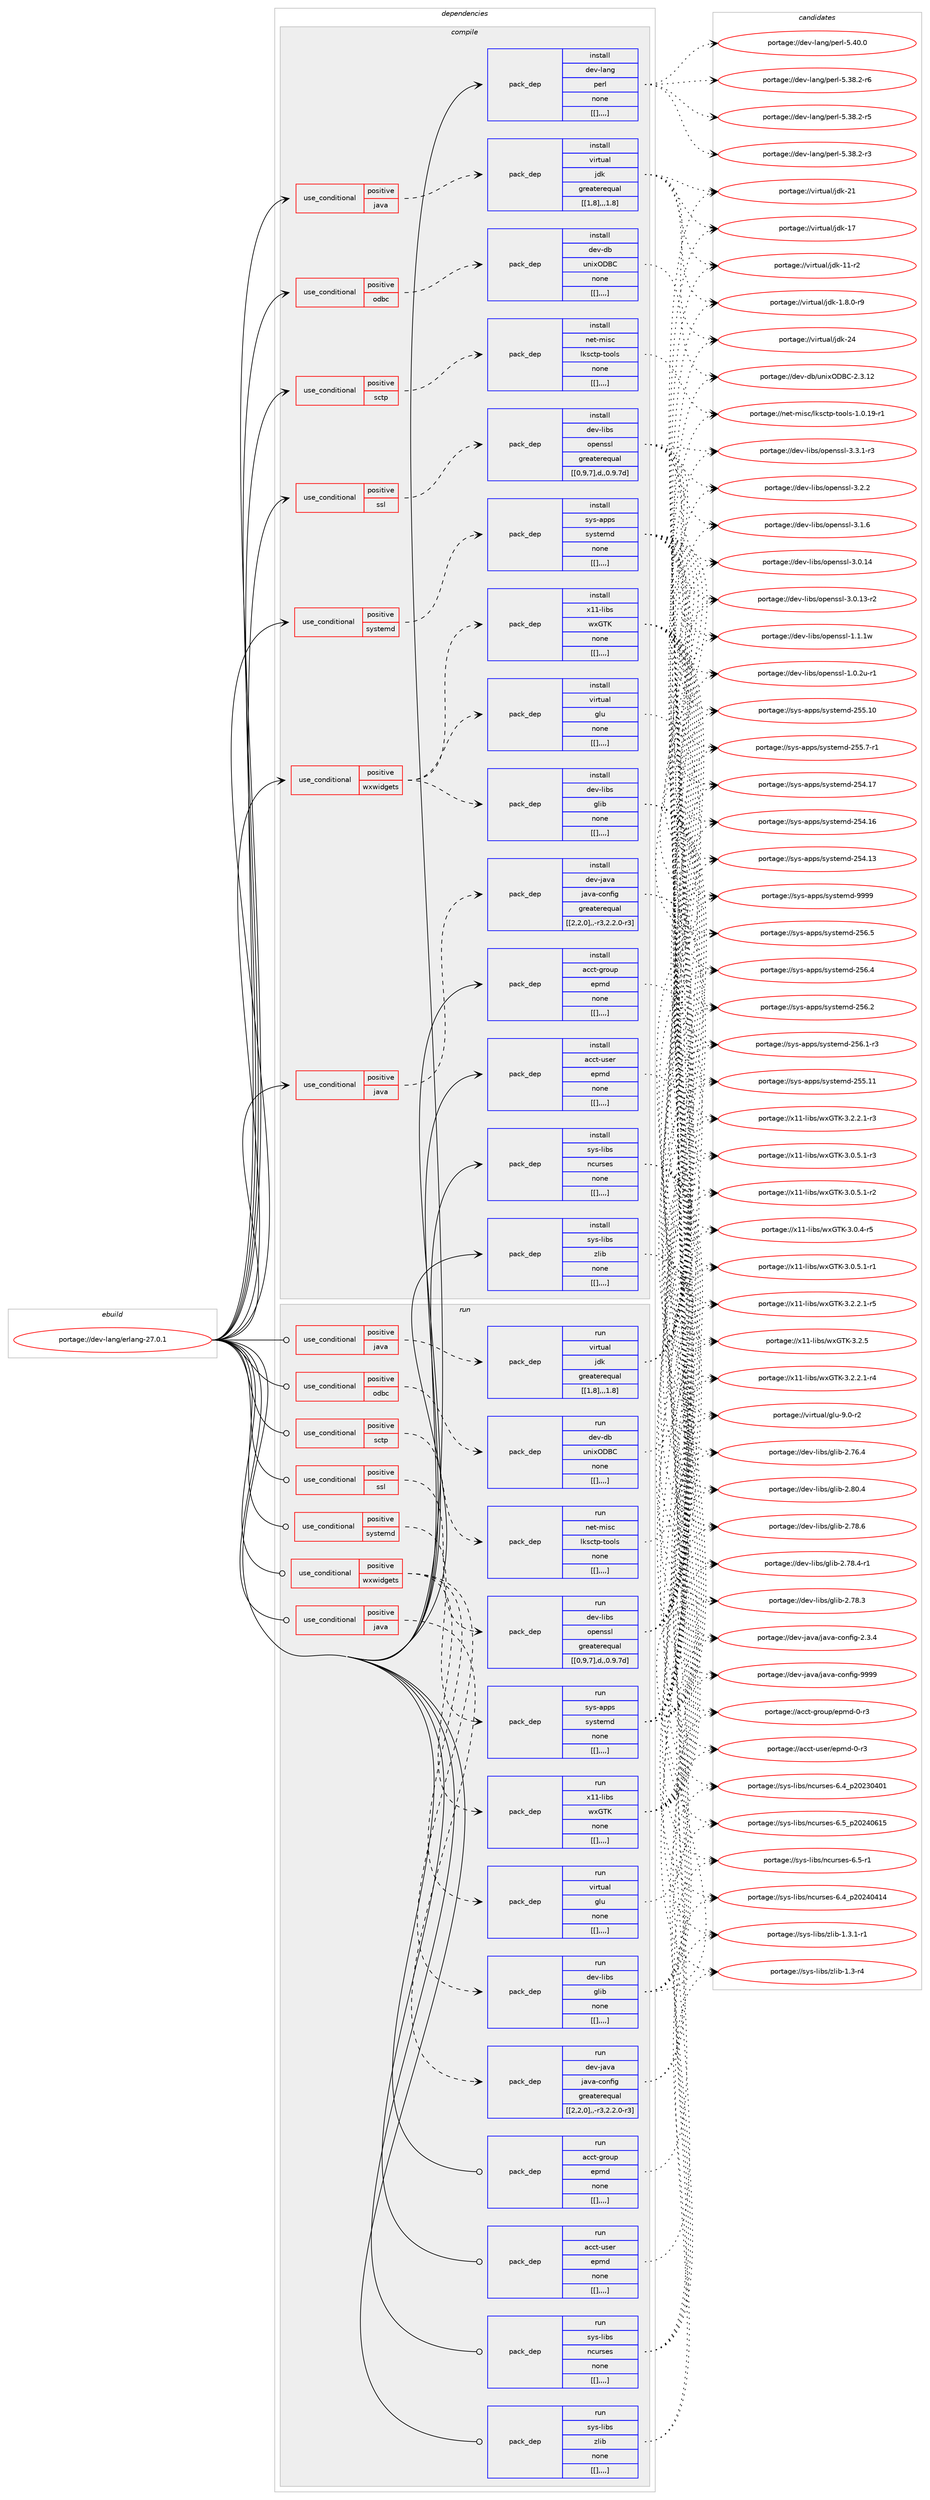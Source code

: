 digraph prolog {

# *************
# Graph options
# *************

newrank=true;
concentrate=true;
compound=true;
graph [rankdir=LR,fontname=Helvetica,fontsize=10,ranksep=1.5];#, ranksep=2.5, nodesep=0.2];
edge  [arrowhead=vee];
node  [fontname=Helvetica,fontsize=10];

# **********
# The ebuild
# **********

subgraph cluster_leftcol {
color=gray;
label=<<i>ebuild</i>>;
id [label="portage://dev-lang/erlang-27.0.1", color=red, width=4, href="../dev-lang/erlang-27.0.1.svg"];
}

# ****************
# The dependencies
# ****************

subgraph cluster_midcol {
color=gray;
label=<<i>dependencies</i>>;
subgraph cluster_compile {
fillcolor="#eeeeee";
style=filled;
label=<<i>compile</i>>;
subgraph cond23158 {
dependency99036 [label=<<TABLE BORDER="0" CELLBORDER="1" CELLSPACING="0" CELLPADDING="4"><TR><TD ROWSPAN="3" CELLPADDING="10">use_conditional</TD></TR><TR><TD>positive</TD></TR><TR><TD>java</TD></TR></TABLE>>, shape=none, color=red];
subgraph pack74820 {
dependency99037 [label=<<TABLE BORDER="0" CELLBORDER="1" CELLSPACING="0" CELLPADDING="4" WIDTH="220"><TR><TD ROWSPAN="6" CELLPADDING="30">pack_dep</TD></TR><TR><TD WIDTH="110">install</TD></TR><TR><TD>dev-java</TD></TR><TR><TD>java-config</TD></TR><TR><TD>greaterequal</TD></TR><TR><TD>[[2,2,0],,-r3,2.2.0-r3]</TD></TR></TABLE>>, shape=none, color=blue];
}
dependency99036:e -> dependency99037:w [weight=20,style="dashed",arrowhead="vee"];
}
id:e -> dependency99036:w [weight=20,style="solid",arrowhead="vee"];
subgraph cond23159 {
dependency99038 [label=<<TABLE BORDER="0" CELLBORDER="1" CELLSPACING="0" CELLPADDING="4"><TR><TD ROWSPAN="3" CELLPADDING="10">use_conditional</TD></TR><TR><TD>positive</TD></TR><TR><TD>java</TD></TR></TABLE>>, shape=none, color=red];
subgraph pack74821 {
dependency99039 [label=<<TABLE BORDER="0" CELLBORDER="1" CELLSPACING="0" CELLPADDING="4" WIDTH="220"><TR><TD ROWSPAN="6" CELLPADDING="30">pack_dep</TD></TR><TR><TD WIDTH="110">install</TD></TR><TR><TD>virtual</TD></TR><TR><TD>jdk</TD></TR><TR><TD>greaterequal</TD></TR><TR><TD>[[1,8],,,1.8]</TD></TR></TABLE>>, shape=none, color=blue];
}
dependency99038:e -> dependency99039:w [weight=20,style="dashed",arrowhead="vee"];
}
id:e -> dependency99038:w [weight=20,style="solid",arrowhead="vee"];
subgraph cond23160 {
dependency99040 [label=<<TABLE BORDER="0" CELLBORDER="1" CELLSPACING="0" CELLPADDING="4"><TR><TD ROWSPAN="3" CELLPADDING="10">use_conditional</TD></TR><TR><TD>positive</TD></TR><TR><TD>odbc</TD></TR></TABLE>>, shape=none, color=red];
subgraph pack74822 {
dependency99041 [label=<<TABLE BORDER="0" CELLBORDER="1" CELLSPACING="0" CELLPADDING="4" WIDTH="220"><TR><TD ROWSPAN="6" CELLPADDING="30">pack_dep</TD></TR><TR><TD WIDTH="110">install</TD></TR><TR><TD>dev-db</TD></TR><TR><TD>unixODBC</TD></TR><TR><TD>none</TD></TR><TR><TD>[[],,,,]</TD></TR></TABLE>>, shape=none, color=blue];
}
dependency99040:e -> dependency99041:w [weight=20,style="dashed",arrowhead="vee"];
}
id:e -> dependency99040:w [weight=20,style="solid",arrowhead="vee"];
subgraph cond23161 {
dependency99042 [label=<<TABLE BORDER="0" CELLBORDER="1" CELLSPACING="0" CELLPADDING="4"><TR><TD ROWSPAN="3" CELLPADDING="10">use_conditional</TD></TR><TR><TD>positive</TD></TR><TR><TD>sctp</TD></TR></TABLE>>, shape=none, color=red];
subgraph pack74823 {
dependency99043 [label=<<TABLE BORDER="0" CELLBORDER="1" CELLSPACING="0" CELLPADDING="4" WIDTH="220"><TR><TD ROWSPAN="6" CELLPADDING="30">pack_dep</TD></TR><TR><TD WIDTH="110">install</TD></TR><TR><TD>net-misc</TD></TR><TR><TD>lksctp-tools</TD></TR><TR><TD>none</TD></TR><TR><TD>[[],,,,]</TD></TR></TABLE>>, shape=none, color=blue];
}
dependency99042:e -> dependency99043:w [weight=20,style="dashed",arrowhead="vee"];
}
id:e -> dependency99042:w [weight=20,style="solid",arrowhead="vee"];
subgraph cond23162 {
dependency99044 [label=<<TABLE BORDER="0" CELLBORDER="1" CELLSPACING="0" CELLPADDING="4"><TR><TD ROWSPAN="3" CELLPADDING="10">use_conditional</TD></TR><TR><TD>positive</TD></TR><TR><TD>ssl</TD></TR></TABLE>>, shape=none, color=red];
subgraph pack74824 {
dependency99045 [label=<<TABLE BORDER="0" CELLBORDER="1" CELLSPACING="0" CELLPADDING="4" WIDTH="220"><TR><TD ROWSPAN="6" CELLPADDING="30">pack_dep</TD></TR><TR><TD WIDTH="110">install</TD></TR><TR><TD>dev-libs</TD></TR><TR><TD>openssl</TD></TR><TR><TD>greaterequal</TD></TR><TR><TD>[[0,9,7],d,,0.9.7d]</TD></TR></TABLE>>, shape=none, color=blue];
}
dependency99044:e -> dependency99045:w [weight=20,style="dashed",arrowhead="vee"];
}
id:e -> dependency99044:w [weight=20,style="solid",arrowhead="vee"];
subgraph cond23163 {
dependency99046 [label=<<TABLE BORDER="0" CELLBORDER="1" CELLSPACING="0" CELLPADDING="4"><TR><TD ROWSPAN="3" CELLPADDING="10">use_conditional</TD></TR><TR><TD>positive</TD></TR><TR><TD>systemd</TD></TR></TABLE>>, shape=none, color=red];
subgraph pack74825 {
dependency99047 [label=<<TABLE BORDER="0" CELLBORDER="1" CELLSPACING="0" CELLPADDING="4" WIDTH="220"><TR><TD ROWSPAN="6" CELLPADDING="30">pack_dep</TD></TR><TR><TD WIDTH="110">install</TD></TR><TR><TD>sys-apps</TD></TR><TR><TD>systemd</TD></TR><TR><TD>none</TD></TR><TR><TD>[[],,,,]</TD></TR></TABLE>>, shape=none, color=blue];
}
dependency99046:e -> dependency99047:w [weight=20,style="dashed",arrowhead="vee"];
}
id:e -> dependency99046:w [weight=20,style="solid",arrowhead="vee"];
subgraph cond23164 {
dependency99048 [label=<<TABLE BORDER="0" CELLBORDER="1" CELLSPACING="0" CELLPADDING="4"><TR><TD ROWSPAN="3" CELLPADDING="10">use_conditional</TD></TR><TR><TD>positive</TD></TR><TR><TD>wxwidgets</TD></TR></TABLE>>, shape=none, color=red];
subgraph pack74826 {
dependency99049 [label=<<TABLE BORDER="0" CELLBORDER="1" CELLSPACING="0" CELLPADDING="4" WIDTH="220"><TR><TD ROWSPAN="6" CELLPADDING="30">pack_dep</TD></TR><TR><TD WIDTH="110">install</TD></TR><TR><TD>dev-libs</TD></TR><TR><TD>glib</TD></TR><TR><TD>none</TD></TR><TR><TD>[[],,,,]</TD></TR></TABLE>>, shape=none, color=blue];
}
dependency99048:e -> dependency99049:w [weight=20,style="dashed",arrowhead="vee"];
subgraph pack74827 {
dependency99050 [label=<<TABLE BORDER="0" CELLBORDER="1" CELLSPACING="0" CELLPADDING="4" WIDTH="220"><TR><TD ROWSPAN="6" CELLPADDING="30">pack_dep</TD></TR><TR><TD WIDTH="110">install</TD></TR><TR><TD>x11-libs</TD></TR><TR><TD>wxGTK</TD></TR><TR><TD>none</TD></TR><TR><TD>[[],,,,]</TD></TR></TABLE>>, shape=none, color=blue];
}
dependency99048:e -> dependency99050:w [weight=20,style="dashed",arrowhead="vee"];
subgraph pack74828 {
dependency99051 [label=<<TABLE BORDER="0" CELLBORDER="1" CELLSPACING="0" CELLPADDING="4" WIDTH="220"><TR><TD ROWSPAN="6" CELLPADDING="30">pack_dep</TD></TR><TR><TD WIDTH="110">install</TD></TR><TR><TD>virtual</TD></TR><TR><TD>glu</TD></TR><TR><TD>none</TD></TR><TR><TD>[[],,,,]</TD></TR></TABLE>>, shape=none, color=blue];
}
dependency99048:e -> dependency99051:w [weight=20,style="dashed",arrowhead="vee"];
}
id:e -> dependency99048:w [weight=20,style="solid",arrowhead="vee"];
subgraph pack74829 {
dependency99052 [label=<<TABLE BORDER="0" CELLBORDER="1" CELLSPACING="0" CELLPADDING="4" WIDTH="220"><TR><TD ROWSPAN="6" CELLPADDING="30">pack_dep</TD></TR><TR><TD WIDTH="110">install</TD></TR><TR><TD>acct-group</TD></TR><TR><TD>epmd</TD></TR><TR><TD>none</TD></TR><TR><TD>[[],,,,]</TD></TR></TABLE>>, shape=none, color=blue];
}
id:e -> dependency99052:w [weight=20,style="solid",arrowhead="vee"];
subgraph pack74830 {
dependency99053 [label=<<TABLE BORDER="0" CELLBORDER="1" CELLSPACING="0" CELLPADDING="4" WIDTH="220"><TR><TD ROWSPAN="6" CELLPADDING="30">pack_dep</TD></TR><TR><TD WIDTH="110">install</TD></TR><TR><TD>acct-user</TD></TR><TR><TD>epmd</TD></TR><TR><TD>none</TD></TR><TR><TD>[[],,,,]</TD></TR></TABLE>>, shape=none, color=blue];
}
id:e -> dependency99053:w [weight=20,style="solid",arrowhead="vee"];
subgraph pack74831 {
dependency99054 [label=<<TABLE BORDER="0" CELLBORDER="1" CELLSPACING="0" CELLPADDING="4" WIDTH="220"><TR><TD ROWSPAN="6" CELLPADDING="30">pack_dep</TD></TR><TR><TD WIDTH="110">install</TD></TR><TR><TD>dev-lang</TD></TR><TR><TD>perl</TD></TR><TR><TD>none</TD></TR><TR><TD>[[],,,,]</TD></TR></TABLE>>, shape=none, color=blue];
}
id:e -> dependency99054:w [weight=20,style="solid",arrowhead="vee"];
subgraph pack74832 {
dependency99055 [label=<<TABLE BORDER="0" CELLBORDER="1" CELLSPACING="0" CELLPADDING="4" WIDTH="220"><TR><TD ROWSPAN="6" CELLPADDING="30">pack_dep</TD></TR><TR><TD WIDTH="110">install</TD></TR><TR><TD>sys-libs</TD></TR><TR><TD>ncurses</TD></TR><TR><TD>none</TD></TR><TR><TD>[[],,,,]</TD></TR></TABLE>>, shape=none, color=blue];
}
id:e -> dependency99055:w [weight=20,style="solid",arrowhead="vee"];
subgraph pack74833 {
dependency99056 [label=<<TABLE BORDER="0" CELLBORDER="1" CELLSPACING="0" CELLPADDING="4" WIDTH="220"><TR><TD ROWSPAN="6" CELLPADDING="30">pack_dep</TD></TR><TR><TD WIDTH="110">install</TD></TR><TR><TD>sys-libs</TD></TR><TR><TD>zlib</TD></TR><TR><TD>none</TD></TR><TR><TD>[[],,,,]</TD></TR></TABLE>>, shape=none, color=blue];
}
id:e -> dependency99056:w [weight=20,style="solid",arrowhead="vee"];
}
subgraph cluster_compileandrun {
fillcolor="#eeeeee";
style=filled;
label=<<i>compile and run</i>>;
}
subgraph cluster_run {
fillcolor="#eeeeee";
style=filled;
label=<<i>run</i>>;
subgraph cond23165 {
dependency99057 [label=<<TABLE BORDER="0" CELLBORDER="1" CELLSPACING="0" CELLPADDING="4"><TR><TD ROWSPAN="3" CELLPADDING="10">use_conditional</TD></TR><TR><TD>positive</TD></TR><TR><TD>java</TD></TR></TABLE>>, shape=none, color=red];
subgraph pack74834 {
dependency99058 [label=<<TABLE BORDER="0" CELLBORDER="1" CELLSPACING="0" CELLPADDING="4" WIDTH="220"><TR><TD ROWSPAN="6" CELLPADDING="30">pack_dep</TD></TR><TR><TD WIDTH="110">run</TD></TR><TR><TD>dev-java</TD></TR><TR><TD>java-config</TD></TR><TR><TD>greaterequal</TD></TR><TR><TD>[[2,2,0],,-r3,2.2.0-r3]</TD></TR></TABLE>>, shape=none, color=blue];
}
dependency99057:e -> dependency99058:w [weight=20,style="dashed",arrowhead="vee"];
}
id:e -> dependency99057:w [weight=20,style="solid",arrowhead="odot"];
subgraph cond23166 {
dependency99059 [label=<<TABLE BORDER="0" CELLBORDER="1" CELLSPACING="0" CELLPADDING="4"><TR><TD ROWSPAN="3" CELLPADDING="10">use_conditional</TD></TR><TR><TD>positive</TD></TR><TR><TD>java</TD></TR></TABLE>>, shape=none, color=red];
subgraph pack74835 {
dependency99060 [label=<<TABLE BORDER="0" CELLBORDER="1" CELLSPACING="0" CELLPADDING="4" WIDTH="220"><TR><TD ROWSPAN="6" CELLPADDING="30">pack_dep</TD></TR><TR><TD WIDTH="110">run</TD></TR><TR><TD>virtual</TD></TR><TR><TD>jdk</TD></TR><TR><TD>greaterequal</TD></TR><TR><TD>[[1,8],,,1.8]</TD></TR></TABLE>>, shape=none, color=blue];
}
dependency99059:e -> dependency99060:w [weight=20,style="dashed",arrowhead="vee"];
}
id:e -> dependency99059:w [weight=20,style="solid",arrowhead="odot"];
subgraph cond23167 {
dependency99061 [label=<<TABLE BORDER="0" CELLBORDER="1" CELLSPACING="0" CELLPADDING="4"><TR><TD ROWSPAN="3" CELLPADDING="10">use_conditional</TD></TR><TR><TD>positive</TD></TR><TR><TD>odbc</TD></TR></TABLE>>, shape=none, color=red];
subgraph pack74836 {
dependency99062 [label=<<TABLE BORDER="0" CELLBORDER="1" CELLSPACING="0" CELLPADDING="4" WIDTH="220"><TR><TD ROWSPAN="6" CELLPADDING="30">pack_dep</TD></TR><TR><TD WIDTH="110">run</TD></TR><TR><TD>dev-db</TD></TR><TR><TD>unixODBC</TD></TR><TR><TD>none</TD></TR><TR><TD>[[],,,,]</TD></TR></TABLE>>, shape=none, color=blue];
}
dependency99061:e -> dependency99062:w [weight=20,style="dashed",arrowhead="vee"];
}
id:e -> dependency99061:w [weight=20,style="solid",arrowhead="odot"];
subgraph cond23168 {
dependency99063 [label=<<TABLE BORDER="0" CELLBORDER="1" CELLSPACING="0" CELLPADDING="4"><TR><TD ROWSPAN="3" CELLPADDING="10">use_conditional</TD></TR><TR><TD>positive</TD></TR><TR><TD>sctp</TD></TR></TABLE>>, shape=none, color=red];
subgraph pack74837 {
dependency99064 [label=<<TABLE BORDER="0" CELLBORDER="1" CELLSPACING="0" CELLPADDING="4" WIDTH="220"><TR><TD ROWSPAN="6" CELLPADDING="30">pack_dep</TD></TR><TR><TD WIDTH="110">run</TD></TR><TR><TD>net-misc</TD></TR><TR><TD>lksctp-tools</TD></TR><TR><TD>none</TD></TR><TR><TD>[[],,,,]</TD></TR></TABLE>>, shape=none, color=blue];
}
dependency99063:e -> dependency99064:w [weight=20,style="dashed",arrowhead="vee"];
}
id:e -> dependency99063:w [weight=20,style="solid",arrowhead="odot"];
subgraph cond23169 {
dependency99065 [label=<<TABLE BORDER="0" CELLBORDER="1" CELLSPACING="0" CELLPADDING="4"><TR><TD ROWSPAN="3" CELLPADDING="10">use_conditional</TD></TR><TR><TD>positive</TD></TR><TR><TD>ssl</TD></TR></TABLE>>, shape=none, color=red];
subgraph pack74838 {
dependency99066 [label=<<TABLE BORDER="0" CELLBORDER="1" CELLSPACING="0" CELLPADDING="4" WIDTH="220"><TR><TD ROWSPAN="6" CELLPADDING="30">pack_dep</TD></TR><TR><TD WIDTH="110">run</TD></TR><TR><TD>dev-libs</TD></TR><TR><TD>openssl</TD></TR><TR><TD>greaterequal</TD></TR><TR><TD>[[0,9,7],d,,0.9.7d]</TD></TR></TABLE>>, shape=none, color=blue];
}
dependency99065:e -> dependency99066:w [weight=20,style="dashed",arrowhead="vee"];
}
id:e -> dependency99065:w [weight=20,style="solid",arrowhead="odot"];
subgraph cond23170 {
dependency99067 [label=<<TABLE BORDER="0" CELLBORDER="1" CELLSPACING="0" CELLPADDING="4"><TR><TD ROWSPAN="3" CELLPADDING="10">use_conditional</TD></TR><TR><TD>positive</TD></TR><TR><TD>systemd</TD></TR></TABLE>>, shape=none, color=red];
subgraph pack74839 {
dependency99068 [label=<<TABLE BORDER="0" CELLBORDER="1" CELLSPACING="0" CELLPADDING="4" WIDTH="220"><TR><TD ROWSPAN="6" CELLPADDING="30">pack_dep</TD></TR><TR><TD WIDTH="110">run</TD></TR><TR><TD>sys-apps</TD></TR><TR><TD>systemd</TD></TR><TR><TD>none</TD></TR><TR><TD>[[],,,,]</TD></TR></TABLE>>, shape=none, color=blue];
}
dependency99067:e -> dependency99068:w [weight=20,style="dashed",arrowhead="vee"];
}
id:e -> dependency99067:w [weight=20,style="solid",arrowhead="odot"];
subgraph cond23171 {
dependency99069 [label=<<TABLE BORDER="0" CELLBORDER="1" CELLSPACING="0" CELLPADDING="4"><TR><TD ROWSPAN="3" CELLPADDING="10">use_conditional</TD></TR><TR><TD>positive</TD></TR><TR><TD>wxwidgets</TD></TR></TABLE>>, shape=none, color=red];
subgraph pack74840 {
dependency99070 [label=<<TABLE BORDER="0" CELLBORDER="1" CELLSPACING="0" CELLPADDING="4" WIDTH="220"><TR><TD ROWSPAN="6" CELLPADDING="30">pack_dep</TD></TR><TR><TD WIDTH="110">run</TD></TR><TR><TD>dev-libs</TD></TR><TR><TD>glib</TD></TR><TR><TD>none</TD></TR><TR><TD>[[],,,,]</TD></TR></TABLE>>, shape=none, color=blue];
}
dependency99069:e -> dependency99070:w [weight=20,style="dashed",arrowhead="vee"];
subgraph pack74841 {
dependency99071 [label=<<TABLE BORDER="0" CELLBORDER="1" CELLSPACING="0" CELLPADDING="4" WIDTH="220"><TR><TD ROWSPAN="6" CELLPADDING="30">pack_dep</TD></TR><TR><TD WIDTH="110">run</TD></TR><TR><TD>x11-libs</TD></TR><TR><TD>wxGTK</TD></TR><TR><TD>none</TD></TR><TR><TD>[[],,,,]</TD></TR></TABLE>>, shape=none, color=blue];
}
dependency99069:e -> dependency99071:w [weight=20,style="dashed",arrowhead="vee"];
subgraph pack74842 {
dependency99072 [label=<<TABLE BORDER="0" CELLBORDER="1" CELLSPACING="0" CELLPADDING="4" WIDTH="220"><TR><TD ROWSPAN="6" CELLPADDING="30">pack_dep</TD></TR><TR><TD WIDTH="110">run</TD></TR><TR><TD>virtual</TD></TR><TR><TD>glu</TD></TR><TR><TD>none</TD></TR><TR><TD>[[],,,,]</TD></TR></TABLE>>, shape=none, color=blue];
}
dependency99069:e -> dependency99072:w [weight=20,style="dashed",arrowhead="vee"];
}
id:e -> dependency99069:w [weight=20,style="solid",arrowhead="odot"];
subgraph pack74843 {
dependency99073 [label=<<TABLE BORDER="0" CELLBORDER="1" CELLSPACING="0" CELLPADDING="4" WIDTH="220"><TR><TD ROWSPAN="6" CELLPADDING="30">pack_dep</TD></TR><TR><TD WIDTH="110">run</TD></TR><TR><TD>acct-group</TD></TR><TR><TD>epmd</TD></TR><TR><TD>none</TD></TR><TR><TD>[[],,,,]</TD></TR></TABLE>>, shape=none, color=blue];
}
id:e -> dependency99073:w [weight=20,style="solid",arrowhead="odot"];
subgraph pack74844 {
dependency99074 [label=<<TABLE BORDER="0" CELLBORDER="1" CELLSPACING="0" CELLPADDING="4" WIDTH="220"><TR><TD ROWSPAN="6" CELLPADDING="30">pack_dep</TD></TR><TR><TD WIDTH="110">run</TD></TR><TR><TD>acct-user</TD></TR><TR><TD>epmd</TD></TR><TR><TD>none</TD></TR><TR><TD>[[],,,,]</TD></TR></TABLE>>, shape=none, color=blue];
}
id:e -> dependency99074:w [weight=20,style="solid",arrowhead="odot"];
subgraph pack74845 {
dependency99075 [label=<<TABLE BORDER="0" CELLBORDER="1" CELLSPACING="0" CELLPADDING="4" WIDTH="220"><TR><TD ROWSPAN="6" CELLPADDING="30">pack_dep</TD></TR><TR><TD WIDTH="110">run</TD></TR><TR><TD>sys-libs</TD></TR><TR><TD>ncurses</TD></TR><TR><TD>none</TD></TR><TR><TD>[[],,,,]</TD></TR></TABLE>>, shape=none, color=blue];
}
id:e -> dependency99075:w [weight=20,style="solid",arrowhead="odot"];
subgraph pack74846 {
dependency99076 [label=<<TABLE BORDER="0" CELLBORDER="1" CELLSPACING="0" CELLPADDING="4" WIDTH="220"><TR><TD ROWSPAN="6" CELLPADDING="30">pack_dep</TD></TR><TR><TD WIDTH="110">run</TD></TR><TR><TD>sys-libs</TD></TR><TR><TD>zlib</TD></TR><TR><TD>none</TD></TR><TR><TD>[[],,,,]</TD></TR></TABLE>>, shape=none, color=blue];
}
id:e -> dependency99076:w [weight=20,style="solid",arrowhead="odot"];
}
}

# **************
# The candidates
# **************

subgraph cluster_choices {
rank=same;
color=gray;
label=<<i>candidates</i>>;

subgraph choice74820 {
color=black;
nodesep=1;
choice10010111845106971189747106971189745991111101021051034557575757 [label="portage://dev-java/java-config-9999", color=red, width=4,href="../dev-java/java-config-9999.svg"];
choice1001011184510697118974710697118974599111110102105103455046514652 [label="portage://dev-java/java-config-2.3.4", color=red, width=4,href="../dev-java/java-config-2.3.4.svg"];
dependency99037:e -> choice10010111845106971189747106971189745991111101021051034557575757:w [style=dotted,weight="100"];
dependency99037:e -> choice1001011184510697118974710697118974599111110102105103455046514652:w [style=dotted,weight="100"];
}
subgraph choice74821 {
color=black;
nodesep=1;
choice1181051141161179710847106100107455052 [label="portage://virtual/jdk-24", color=red, width=4,href="../virtual/jdk-24.svg"];
choice1181051141161179710847106100107455049 [label="portage://virtual/jdk-21", color=red, width=4,href="../virtual/jdk-21.svg"];
choice1181051141161179710847106100107454955 [label="portage://virtual/jdk-17", color=red, width=4,href="../virtual/jdk-17.svg"];
choice11810511411611797108471061001074549494511450 [label="portage://virtual/jdk-11-r2", color=red, width=4,href="../virtual/jdk-11-r2.svg"];
choice11810511411611797108471061001074549465646484511457 [label="portage://virtual/jdk-1.8.0-r9", color=red, width=4,href="../virtual/jdk-1.8.0-r9.svg"];
dependency99039:e -> choice1181051141161179710847106100107455052:w [style=dotted,weight="100"];
dependency99039:e -> choice1181051141161179710847106100107455049:w [style=dotted,weight="100"];
dependency99039:e -> choice1181051141161179710847106100107454955:w [style=dotted,weight="100"];
dependency99039:e -> choice11810511411611797108471061001074549494511450:w [style=dotted,weight="100"];
dependency99039:e -> choice11810511411611797108471061001074549465646484511457:w [style=dotted,weight="100"];
}
subgraph choice74822 {
color=black;
nodesep=1;
choice1001011184510098471171101051207968666745504651464950 [label="portage://dev-db/unixODBC-2.3.12", color=red, width=4,href="../dev-db/unixODBC-2.3.12.svg"];
dependency99041:e -> choice1001011184510098471171101051207968666745504651464950:w [style=dotted,weight="100"];
}
subgraph choice74823 {
color=black;
nodesep=1;
choice1101011164510910511599471081071159911611245116111111108115454946484649574511449 [label="portage://net-misc/lksctp-tools-1.0.19-r1", color=red, width=4,href="../net-misc/lksctp-tools-1.0.19-r1.svg"];
dependency99043:e -> choice1101011164510910511599471081071159911611245116111111108115454946484649574511449:w [style=dotted,weight="100"];
}
subgraph choice74824 {
color=black;
nodesep=1;
choice1001011184510810598115471111121011101151151084551465146494511451 [label="portage://dev-libs/openssl-3.3.1-r3", color=red, width=4,href="../dev-libs/openssl-3.3.1-r3.svg"];
choice100101118451081059811547111112101110115115108455146504650 [label="portage://dev-libs/openssl-3.2.2", color=red, width=4,href="../dev-libs/openssl-3.2.2.svg"];
choice100101118451081059811547111112101110115115108455146494654 [label="portage://dev-libs/openssl-3.1.6", color=red, width=4,href="../dev-libs/openssl-3.1.6.svg"];
choice10010111845108105981154711111210111011511510845514648464952 [label="portage://dev-libs/openssl-3.0.14", color=red, width=4,href="../dev-libs/openssl-3.0.14.svg"];
choice100101118451081059811547111112101110115115108455146484649514511450 [label="portage://dev-libs/openssl-3.0.13-r2", color=red, width=4,href="../dev-libs/openssl-3.0.13-r2.svg"];
choice100101118451081059811547111112101110115115108454946494649119 [label="portage://dev-libs/openssl-1.1.1w", color=red, width=4,href="../dev-libs/openssl-1.1.1w.svg"];
choice1001011184510810598115471111121011101151151084549464846501174511449 [label="portage://dev-libs/openssl-1.0.2u-r1", color=red, width=4,href="../dev-libs/openssl-1.0.2u-r1.svg"];
dependency99045:e -> choice1001011184510810598115471111121011101151151084551465146494511451:w [style=dotted,weight="100"];
dependency99045:e -> choice100101118451081059811547111112101110115115108455146504650:w [style=dotted,weight="100"];
dependency99045:e -> choice100101118451081059811547111112101110115115108455146494654:w [style=dotted,weight="100"];
dependency99045:e -> choice10010111845108105981154711111210111011511510845514648464952:w [style=dotted,weight="100"];
dependency99045:e -> choice100101118451081059811547111112101110115115108455146484649514511450:w [style=dotted,weight="100"];
dependency99045:e -> choice100101118451081059811547111112101110115115108454946494649119:w [style=dotted,weight="100"];
dependency99045:e -> choice1001011184510810598115471111121011101151151084549464846501174511449:w [style=dotted,weight="100"];
}
subgraph choice74825 {
color=black;
nodesep=1;
choice1151211154597112112115471151211151161011091004557575757 [label="portage://sys-apps/systemd-9999", color=red, width=4,href="../sys-apps/systemd-9999.svg"];
choice115121115459711211211547115121115116101109100455053544653 [label="portage://sys-apps/systemd-256.5", color=red, width=4,href="../sys-apps/systemd-256.5.svg"];
choice115121115459711211211547115121115116101109100455053544652 [label="portage://sys-apps/systemd-256.4", color=red, width=4,href="../sys-apps/systemd-256.4.svg"];
choice115121115459711211211547115121115116101109100455053544650 [label="portage://sys-apps/systemd-256.2", color=red, width=4,href="../sys-apps/systemd-256.2.svg"];
choice1151211154597112112115471151211151161011091004550535446494511451 [label="portage://sys-apps/systemd-256.1-r3", color=red, width=4,href="../sys-apps/systemd-256.1-r3.svg"];
choice11512111545971121121154711512111511610110910045505353464949 [label="portage://sys-apps/systemd-255.11", color=red, width=4,href="../sys-apps/systemd-255.11.svg"];
choice11512111545971121121154711512111511610110910045505353464948 [label="portage://sys-apps/systemd-255.10", color=red, width=4,href="../sys-apps/systemd-255.10.svg"];
choice1151211154597112112115471151211151161011091004550535346554511449 [label="portage://sys-apps/systemd-255.7-r1", color=red, width=4,href="../sys-apps/systemd-255.7-r1.svg"];
choice11512111545971121121154711512111511610110910045505352464955 [label="portage://sys-apps/systemd-254.17", color=red, width=4,href="../sys-apps/systemd-254.17.svg"];
choice11512111545971121121154711512111511610110910045505352464954 [label="portage://sys-apps/systemd-254.16", color=red, width=4,href="../sys-apps/systemd-254.16.svg"];
choice11512111545971121121154711512111511610110910045505352464951 [label="portage://sys-apps/systemd-254.13", color=red, width=4,href="../sys-apps/systemd-254.13.svg"];
dependency99047:e -> choice1151211154597112112115471151211151161011091004557575757:w [style=dotted,weight="100"];
dependency99047:e -> choice115121115459711211211547115121115116101109100455053544653:w [style=dotted,weight="100"];
dependency99047:e -> choice115121115459711211211547115121115116101109100455053544652:w [style=dotted,weight="100"];
dependency99047:e -> choice115121115459711211211547115121115116101109100455053544650:w [style=dotted,weight="100"];
dependency99047:e -> choice1151211154597112112115471151211151161011091004550535446494511451:w [style=dotted,weight="100"];
dependency99047:e -> choice11512111545971121121154711512111511610110910045505353464949:w [style=dotted,weight="100"];
dependency99047:e -> choice11512111545971121121154711512111511610110910045505353464948:w [style=dotted,weight="100"];
dependency99047:e -> choice1151211154597112112115471151211151161011091004550535346554511449:w [style=dotted,weight="100"];
dependency99047:e -> choice11512111545971121121154711512111511610110910045505352464955:w [style=dotted,weight="100"];
dependency99047:e -> choice11512111545971121121154711512111511610110910045505352464954:w [style=dotted,weight="100"];
dependency99047:e -> choice11512111545971121121154711512111511610110910045505352464951:w [style=dotted,weight="100"];
}
subgraph choice74826 {
color=black;
nodesep=1;
choice1001011184510810598115471031081059845504656484652 [label="portage://dev-libs/glib-2.80.4", color=red, width=4,href="../dev-libs/glib-2.80.4.svg"];
choice1001011184510810598115471031081059845504655564654 [label="portage://dev-libs/glib-2.78.6", color=red, width=4,href="../dev-libs/glib-2.78.6.svg"];
choice10010111845108105981154710310810598455046555646524511449 [label="portage://dev-libs/glib-2.78.4-r1", color=red, width=4,href="../dev-libs/glib-2.78.4-r1.svg"];
choice1001011184510810598115471031081059845504655564651 [label="portage://dev-libs/glib-2.78.3", color=red, width=4,href="../dev-libs/glib-2.78.3.svg"];
choice1001011184510810598115471031081059845504655544652 [label="portage://dev-libs/glib-2.76.4", color=red, width=4,href="../dev-libs/glib-2.76.4.svg"];
dependency99049:e -> choice1001011184510810598115471031081059845504656484652:w [style=dotted,weight="100"];
dependency99049:e -> choice1001011184510810598115471031081059845504655564654:w [style=dotted,weight="100"];
dependency99049:e -> choice10010111845108105981154710310810598455046555646524511449:w [style=dotted,weight="100"];
dependency99049:e -> choice1001011184510810598115471031081059845504655564651:w [style=dotted,weight="100"];
dependency99049:e -> choice1001011184510810598115471031081059845504655544652:w [style=dotted,weight="100"];
}
subgraph choice74827 {
color=black;
nodesep=1;
choice1204949451081059811547119120718475455146504653 [label="portage://x11-libs/wxGTK-3.2.5", color=red, width=4,href="../x11-libs/wxGTK-3.2.5.svg"];
choice120494945108105981154711912071847545514650465046494511453 [label="portage://x11-libs/wxGTK-3.2.2.1-r5", color=red, width=4,href="../x11-libs/wxGTK-3.2.2.1-r5.svg"];
choice120494945108105981154711912071847545514650465046494511452 [label="portage://x11-libs/wxGTK-3.2.2.1-r4", color=red, width=4,href="../x11-libs/wxGTK-3.2.2.1-r4.svg"];
choice120494945108105981154711912071847545514650465046494511451 [label="portage://x11-libs/wxGTK-3.2.2.1-r3", color=red, width=4,href="../x11-libs/wxGTK-3.2.2.1-r3.svg"];
choice120494945108105981154711912071847545514648465346494511451 [label="portage://x11-libs/wxGTK-3.0.5.1-r3", color=red, width=4,href="../x11-libs/wxGTK-3.0.5.1-r3.svg"];
choice120494945108105981154711912071847545514648465346494511450 [label="portage://x11-libs/wxGTK-3.0.5.1-r2", color=red, width=4,href="../x11-libs/wxGTK-3.0.5.1-r2.svg"];
choice120494945108105981154711912071847545514648465346494511449 [label="portage://x11-libs/wxGTK-3.0.5.1-r1", color=red, width=4,href="../x11-libs/wxGTK-3.0.5.1-r1.svg"];
choice12049494510810598115471191207184754551464846524511453 [label="portage://x11-libs/wxGTK-3.0.4-r5", color=red, width=4,href="../x11-libs/wxGTK-3.0.4-r5.svg"];
dependency99050:e -> choice1204949451081059811547119120718475455146504653:w [style=dotted,weight="100"];
dependency99050:e -> choice120494945108105981154711912071847545514650465046494511453:w [style=dotted,weight="100"];
dependency99050:e -> choice120494945108105981154711912071847545514650465046494511452:w [style=dotted,weight="100"];
dependency99050:e -> choice120494945108105981154711912071847545514650465046494511451:w [style=dotted,weight="100"];
dependency99050:e -> choice120494945108105981154711912071847545514648465346494511451:w [style=dotted,weight="100"];
dependency99050:e -> choice120494945108105981154711912071847545514648465346494511450:w [style=dotted,weight="100"];
dependency99050:e -> choice120494945108105981154711912071847545514648465346494511449:w [style=dotted,weight="100"];
dependency99050:e -> choice12049494510810598115471191207184754551464846524511453:w [style=dotted,weight="100"];
}
subgraph choice74828 {
color=black;
nodesep=1;
choice1181051141161179710847103108117455746484511450 [label="portage://virtual/glu-9.0-r2", color=red, width=4,href="../virtual/glu-9.0-r2.svg"];
dependency99051:e -> choice1181051141161179710847103108117455746484511450:w [style=dotted,weight="100"];
}
subgraph choice74829 {
color=black;
nodesep=1;
choice979999116451031141111171124710111210910045484511451 [label="portage://acct-group/epmd-0-r3", color=red, width=4,href="../acct-group/epmd-0-r3.svg"];
dependency99052:e -> choice979999116451031141111171124710111210910045484511451:w [style=dotted,weight="100"];
}
subgraph choice74830 {
color=black;
nodesep=1;
choice979999116451171151011144710111210910045484511451 [label="portage://acct-user/epmd-0-r3", color=red, width=4,href="../acct-user/epmd-0-r3.svg"];
dependency99053:e -> choice979999116451171151011144710111210910045484511451:w [style=dotted,weight="100"];
}
subgraph choice74831 {
color=black;
nodesep=1;
choice10010111845108971101034711210111410845534652484648 [label="portage://dev-lang/perl-5.40.0", color=red, width=4,href="../dev-lang/perl-5.40.0.svg"];
choice100101118451089711010347112101114108455346515646504511454 [label="portage://dev-lang/perl-5.38.2-r6", color=red, width=4,href="../dev-lang/perl-5.38.2-r6.svg"];
choice100101118451089711010347112101114108455346515646504511453 [label="portage://dev-lang/perl-5.38.2-r5", color=red, width=4,href="../dev-lang/perl-5.38.2-r5.svg"];
choice100101118451089711010347112101114108455346515646504511451 [label="portage://dev-lang/perl-5.38.2-r3", color=red, width=4,href="../dev-lang/perl-5.38.2-r3.svg"];
dependency99054:e -> choice10010111845108971101034711210111410845534652484648:w [style=dotted,weight="100"];
dependency99054:e -> choice100101118451089711010347112101114108455346515646504511454:w [style=dotted,weight="100"];
dependency99054:e -> choice100101118451089711010347112101114108455346515646504511453:w [style=dotted,weight="100"];
dependency99054:e -> choice100101118451089711010347112101114108455346515646504511451:w [style=dotted,weight="100"];
}
subgraph choice74832 {
color=black;
nodesep=1;
choice1151211154510810598115471109911711411510111545544653951125048505248544953 [label="portage://sys-libs/ncurses-6.5_p20240615", color=red, width=4,href="../sys-libs/ncurses-6.5_p20240615.svg"];
choice11512111545108105981154711099117114115101115455446534511449 [label="portage://sys-libs/ncurses-6.5-r1", color=red, width=4,href="../sys-libs/ncurses-6.5-r1.svg"];
choice1151211154510810598115471109911711411510111545544652951125048505248524952 [label="portage://sys-libs/ncurses-6.4_p20240414", color=red, width=4,href="../sys-libs/ncurses-6.4_p20240414.svg"];
choice1151211154510810598115471109911711411510111545544652951125048505148524849 [label="portage://sys-libs/ncurses-6.4_p20230401", color=red, width=4,href="../sys-libs/ncurses-6.4_p20230401.svg"];
dependency99055:e -> choice1151211154510810598115471109911711411510111545544653951125048505248544953:w [style=dotted,weight="100"];
dependency99055:e -> choice11512111545108105981154711099117114115101115455446534511449:w [style=dotted,weight="100"];
dependency99055:e -> choice1151211154510810598115471109911711411510111545544652951125048505248524952:w [style=dotted,weight="100"];
dependency99055:e -> choice1151211154510810598115471109911711411510111545544652951125048505148524849:w [style=dotted,weight="100"];
}
subgraph choice74833 {
color=black;
nodesep=1;
choice115121115451081059811547122108105984549465146494511449 [label="portage://sys-libs/zlib-1.3.1-r1", color=red, width=4,href="../sys-libs/zlib-1.3.1-r1.svg"];
choice11512111545108105981154712210810598454946514511452 [label="portage://sys-libs/zlib-1.3-r4", color=red, width=4,href="../sys-libs/zlib-1.3-r4.svg"];
dependency99056:e -> choice115121115451081059811547122108105984549465146494511449:w [style=dotted,weight="100"];
dependency99056:e -> choice11512111545108105981154712210810598454946514511452:w [style=dotted,weight="100"];
}
subgraph choice74834 {
color=black;
nodesep=1;
choice10010111845106971189747106971189745991111101021051034557575757 [label="portage://dev-java/java-config-9999", color=red, width=4,href="../dev-java/java-config-9999.svg"];
choice1001011184510697118974710697118974599111110102105103455046514652 [label="portage://dev-java/java-config-2.3.4", color=red, width=4,href="../dev-java/java-config-2.3.4.svg"];
dependency99058:e -> choice10010111845106971189747106971189745991111101021051034557575757:w [style=dotted,weight="100"];
dependency99058:e -> choice1001011184510697118974710697118974599111110102105103455046514652:w [style=dotted,weight="100"];
}
subgraph choice74835 {
color=black;
nodesep=1;
choice1181051141161179710847106100107455052 [label="portage://virtual/jdk-24", color=red, width=4,href="../virtual/jdk-24.svg"];
choice1181051141161179710847106100107455049 [label="portage://virtual/jdk-21", color=red, width=4,href="../virtual/jdk-21.svg"];
choice1181051141161179710847106100107454955 [label="portage://virtual/jdk-17", color=red, width=4,href="../virtual/jdk-17.svg"];
choice11810511411611797108471061001074549494511450 [label="portage://virtual/jdk-11-r2", color=red, width=4,href="../virtual/jdk-11-r2.svg"];
choice11810511411611797108471061001074549465646484511457 [label="portage://virtual/jdk-1.8.0-r9", color=red, width=4,href="../virtual/jdk-1.8.0-r9.svg"];
dependency99060:e -> choice1181051141161179710847106100107455052:w [style=dotted,weight="100"];
dependency99060:e -> choice1181051141161179710847106100107455049:w [style=dotted,weight="100"];
dependency99060:e -> choice1181051141161179710847106100107454955:w [style=dotted,weight="100"];
dependency99060:e -> choice11810511411611797108471061001074549494511450:w [style=dotted,weight="100"];
dependency99060:e -> choice11810511411611797108471061001074549465646484511457:w [style=dotted,weight="100"];
}
subgraph choice74836 {
color=black;
nodesep=1;
choice1001011184510098471171101051207968666745504651464950 [label="portage://dev-db/unixODBC-2.3.12", color=red, width=4,href="../dev-db/unixODBC-2.3.12.svg"];
dependency99062:e -> choice1001011184510098471171101051207968666745504651464950:w [style=dotted,weight="100"];
}
subgraph choice74837 {
color=black;
nodesep=1;
choice1101011164510910511599471081071159911611245116111111108115454946484649574511449 [label="portage://net-misc/lksctp-tools-1.0.19-r1", color=red, width=4,href="../net-misc/lksctp-tools-1.0.19-r1.svg"];
dependency99064:e -> choice1101011164510910511599471081071159911611245116111111108115454946484649574511449:w [style=dotted,weight="100"];
}
subgraph choice74838 {
color=black;
nodesep=1;
choice1001011184510810598115471111121011101151151084551465146494511451 [label="portage://dev-libs/openssl-3.3.1-r3", color=red, width=4,href="../dev-libs/openssl-3.3.1-r3.svg"];
choice100101118451081059811547111112101110115115108455146504650 [label="portage://dev-libs/openssl-3.2.2", color=red, width=4,href="../dev-libs/openssl-3.2.2.svg"];
choice100101118451081059811547111112101110115115108455146494654 [label="portage://dev-libs/openssl-3.1.6", color=red, width=4,href="../dev-libs/openssl-3.1.6.svg"];
choice10010111845108105981154711111210111011511510845514648464952 [label="portage://dev-libs/openssl-3.0.14", color=red, width=4,href="../dev-libs/openssl-3.0.14.svg"];
choice100101118451081059811547111112101110115115108455146484649514511450 [label="portage://dev-libs/openssl-3.0.13-r2", color=red, width=4,href="../dev-libs/openssl-3.0.13-r2.svg"];
choice100101118451081059811547111112101110115115108454946494649119 [label="portage://dev-libs/openssl-1.1.1w", color=red, width=4,href="../dev-libs/openssl-1.1.1w.svg"];
choice1001011184510810598115471111121011101151151084549464846501174511449 [label="portage://dev-libs/openssl-1.0.2u-r1", color=red, width=4,href="../dev-libs/openssl-1.0.2u-r1.svg"];
dependency99066:e -> choice1001011184510810598115471111121011101151151084551465146494511451:w [style=dotted,weight="100"];
dependency99066:e -> choice100101118451081059811547111112101110115115108455146504650:w [style=dotted,weight="100"];
dependency99066:e -> choice100101118451081059811547111112101110115115108455146494654:w [style=dotted,weight="100"];
dependency99066:e -> choice10010111845108105981154711111210111011511510845514648464952:w [style=dotted,weight="100"];
dependency99066:e -> choice100101118451081059811547111112101110115115108455146484649514511450:w [style=dotted,weight="100"];
dependency99066:e -> choice100101118451081059811547111112101110115115108454946494649119:w [style=dotted,weight="100"];
dependency99066:e -> choice1001011184510810598115471111121011101151151084549464846501174511449:w [style=dotted,weight="100"];
}
subgraph choice74839 {
color=black;
nodesep=1;
choice1151211154597112112115471151211151161011091004557575757 [label="portage://sys-apps/systemd-9999", color=red, width=4,href="../sys-apps/systemd-9999.svg"];
choice115121115459711211211547115121115116101109100455053544653 [label="portage://sys-apps/systemd-256.5", color=red, width=4,href="../sys-apps/systemd-256.5.svg"];
choice115121115459711211211547115121115116101109100455053544652 [label="portage://sys-apps/systemd-256.4", color=red, width=4,href="../sys-apps/systemd-256.4.svg"];
choice115121115459711211211547115121115116101109100455053544650 [label="portage://sys-apps/systemd-256.2", color=red, width=4,href="../sys-apps/systemd-256.2.svg"];
choice1151211154597112112115471151211151161011091004550535446494511451 [label="portage://sys-apps/systemd-256.1-r3", color=red, width=4,href="../sys-apps/systemd-256.1-r3.svg"];
choice11512111545971121121154711512111511610110910045505353464949 [label="portage://sys-apps/systemd-255.11", color=red, width=4,href="../sys-apps/systemd-255.11.svg"];
choice11512111545971121121154711512111511610110910045505353464948 [label="portage://sys-apps/systemd-255.10", color=red, width=4,href="../sys-apps/systemd-255.10.svg"];
choice1151211154597112112115471151211151161011091004550535346554511449 [label="portage://sys-apps/systemd-255.7-r1", color=red, width=4,href="../sys-apps/systemd-255.7-r1.svg"];
choice11512111545971121121154711512111511610110910045505352464955 [label="portage://sys-apps/systemd-254.17", color=red, width=4,href="../sys-apps/systemd-254.17.svg"];
choice11512111545971121121154711512111511610110910045505352464954 [label="portage://sys-apps/systemd-254.16", color=red, width=4,href="../sys-apps/systemd-254.16.svg"];
choice11512111545971121121154711512111511610110910045505352464951 [label="portage://sys-apps/systemd-254.13", color=red, width=4,href="../sys-apps/systemd-254.13.svg"];
dependency99068:e -> choice1151211154597112112115471151211151161011091004557575757:w [style=dotted,weight="100"];
dependency99068:e -> choice115121115459711211211547115121115116101109100455053544653:w [style=dotted,weight="100"];
dependency99068:e -> choice115121115459711211211547115121115116101109100455053544652:w [style=dotted,weight="100"];
dependency99068:e -> choice115121115459711211211547115121115116101109100455053544650:w [style=dotted,weight="100"];
dependency99068:e -> choice1151211154597112112115471151211151161011091004550535446494511451:w [style=dotted,weight="100"];
dependency99068:e -> choice11512111545971121121154711512111511610110910045505353464949:w [style=dotted,weight="100"];
dependency99068:e -> choice11512111545971121121154711512111511610110910045505353464948:w [style=dotted,weight="100"];
dependency99068:e -> choice1151211154597112112115471151211151161011091004550535346554511449:w [style=dotted,weight="100"];
dependency99068:e -> choice11512111545971121121154711512111511610110910045505352464955:w [style=dotted,weight="100"];
dependency99068:e -> choice11512111545971121121154711512111511610110910045505352464954:w [style=dotted,weight="100"];
dependency99068:e -> choice11512111545971121121154711512111511610110910045505352464951:w [style=dotted,weight="100"];
}
subgraph choice74840 {
color=black;
nodesep=1;
choice1001011184510810598115471031081059845504656484652 [label="portage://dev-libs/glib-2.80.4", color=red, width=4,href="../dev-libs/glib-2.80.4.svg"];
choice1001011184510810598115471031081059845504655564654 [label="portage://dev-libs/glib-2.78.6", color=red, width=4,href="../dev-libs/glib-2.78.6.svg"];
choice10010111845108105981154710310810598455046555646524511449 [label="portage://dev-libs/glib-2.78.4-r1", color=red, width=4,href="../dev-libs/glib-2.78.4-r1.svg"];
choice1001011184510810598115471031081059845504655564651 [label="portage://dev-libs/glib-2.78.3", color=red, width=4,href="../dev-libs/glib-2.78.3.svg"];
choice1001011184510810598115471031081059845504655544652 [label="portage://dev-libs/glib-2.76.4", color=red, width=4,href="../dev-libs/glib-2.76.4.svg"];
dependency99070:e -> choice1001011184510810598115471031081059845504656484652:w [style=dotted,weight="100"];
dependency99070:e -> choice1001011184510810598115471031081059845504655564654:w [style=dotted,weight="100"];
dependency99070:e -> choice10010111845108105981154710310810598455046555646524511449:w [style=dotted,weight="100"];
dependency99070:e -> choice1001011184510810598115471031081059845504655564651:w [style=dotted,weight="100"];
dependency99070:e -> choice1001011184510810598115471031081059845504655544652:w [style=dotted,weight="100"];
}
subgraph choice74841 {
color=black;
nodesep=1;
choice1204949451081059811547119120718475455146504653 [label="portage://x11-libs/wxGTK-3.2.5", color=red, width=4,href="../x11-libs/wxGTK-3.2.5.svg"];
choice120494945108105981154711912071847545514650465046494511453 [label="portage://x11-libs/wxGTK-3.2.2.1-r5", color=red, width=4,href="../x11-libs/wxGTK-3.2.2.1-r5.svg"];
choice120494945108105981154711912071847545514650465046494511452 [label="portage://x11-libs/wxGTK-3.2.2.1-r4", color=red, width=4,href="../x11-libs/wxGTK-3.2.2.1-r4.svg"];
choice120494945108105981154711912071847545514650465046494511451 [label="portage://x11-libs/wxGTK-3.2.2.1-r3", color=red, width=4,href="../x11-libs/wxGTK-3.2.2.1-r3.svg"];
choice120494945108105981154711912071847545514648465346494511451 [label="portage://x11-libs/wxGTK-3.0.5.1-r3", color=red, width=4,href="../x11-libs/wxGTK-3.0.5.1-r3.svg"];
choice120494945108105981154711912071847545514648465346494511450 [label="portage://x11-libs/wxGTK-3.0.5.1-r2", color=red, width=4,href="../x11-libs/wxGTK-3.0.5.1-r2.svg"];
choice120494945108105981154711912071847545514648465346494511449 [label="portage://x11-libs/wxGTK-3.0.5.1-r1", color=red, width=4,href="../x11-libs/wxGTK-3.0.5.1-r1.svg"];
choice12049494510810598115471191207184754551464846524511453 [label="portage://x11-libs/wxGTK-3.0.4-r5", color=red, width=4,href="../x11-libs/wxGTK-3.0.4-r5.svg"];
dependency99071:e -> choice1204949451081059811547119120718475455146504653:w [style=dotted,weight="100"];
dependency99071:e -> choice120494945108105981154711912071847545514650465046494511453:w [style=dotted,weight="100"];
dependency99071:e -> choice120494945108105981154711912071847545514650465046494511452:w [style=dotted,weight="100"];
dependency99071:e -> choice120494945108105981154711912071847545514650465046494511451:w [style=dotted,weight="100"];
dependency99071:e -> choice120494945108105981154711912071847545514648465346494511451:w [style=dotted,weight="100"];
dependency99071:e -> choice120494945108105981154711912071847545514648465346494511450:w [style=dotted,weight="100"];
dependency99071:e -> choice120494945108105981154711912071847545514648465346494511449:w [style=dotted,weight="100"];
dependency99071:e -> choice12049494510810598115471191207184754551464846524511453:w [style=dotted,weight="100"];
}
subgraph choice74842 {
color=black;
nodesep=1;
choice1181051141161179710847103108117455746484511450 [label="portage://virtual/glu-9.0-r2", color=red, width=4,href="../virtual/glu-9.0-r2.svg"];
dependency99072:e -> choice1181051141161179710847103108117455746484511450:w [style=dotted,weight="100"];
}
subgraph choice74843 {
color=black;
nodesep=1;
choice979999116451031141111171124710111210910045484511451 [label="portage://acct-group/epmd-0-r3", color=red, width=4,href="../acct-group/epmd-0-r3.svg"];
dependency99073:e -> choice979999116451031141111171124710111210910045484511451:w [style=dotted,weight="100"];
}
subgraph choice74844 {
color=black;
nodesep=1;
choice979999116451171151011144710111210910045484511451 [label="portage://acct-user/epmd-0-r3", color=red, width=4,href="../acct-user/epmd-0-r3.svg"];
dependency99074:e -> choice979999116451171151011144710111210910045484511451:w [style=dotted,weight="100"];
}
subgraph choice74845 {
color=black;
nodesep=1;
choice1151211154510810598115471109911711411510111545544653951125048505248544953 [label="portage://sys-libs/ncurses-6.5_p20240615", color=red, width=4,href="../sys-libs/ncurses-6.5_p20240615.svg"];
choice11512111545108105981154711099117114115101115455446534511449 [label="portage://sys-libs/ncurses-6.5-r1", color=red, width=4,href="../sys-libs/ncurses-6.5-r1.svg"];
choice1151211154510810598115471109911711411510111545544652951125048505248524952 [label="portage://sys-libs/ncurses-6.4_p20240414", color=red, width=4,href="../sys-libs/ncurses-6.4_p20240414.svg"];
choice1151211154510810598115471109911711411510111545544652951125048505148524849 [label="portage://sys-libs/ncurses-6.4_p20230401", color=red, width=4,href="../sys-libs/ncurses-6.4_p20230401.svg"];
dependency99075:e -> choice1151211154510810598115471109911711411510111545544653951125048505248544953:w [style=dotted,weight="100"];
dependency99075:e -> choice11512111545108105981154711099117114115101115455446534511449:w [style=dotted,weight="100"];
dependency99075:e -> choice1151211154510810598115471109911711411510111545544652951125048505248524952:w [style=dotted,weight="100"];
dependency99075:e -> choice1151211154510810598115471109911711411510111545544652951125048505148524849:w [style=dotted,weight="100"];
}
subgraph choice74846 {
color=black;
nodesep=1;
choice115121115451081059811547122108105984549465146494511449 [label="portage://sys-libs/zlib-1.3.1-r1", color=red, width=4,href="../sys-libs/zlib-1.3.1-r1.svg"];
choice11512111545108105981154712210810598454946514511452 [label="portage://sys-libs/zlib-1.3-r4", color=red, width=4,href="../sys-libs/zlib-1.3-r4.svg"];
dependency99076:e -> choice115121115451081059811547122108105984549465146494511449:w [style=dotted,weight="100"];
dependency99076:e -> choice11512111545108105981154712210810598454946514511452:w [style=dotted,weight="100"];
}
}

}
